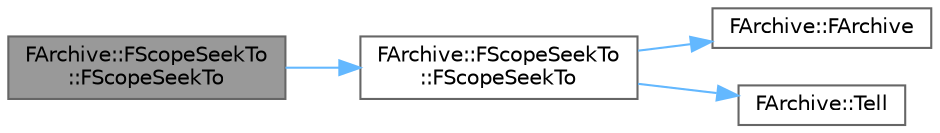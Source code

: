 digraph "FArchive::FScopeSeekTo::FScopeSeekTo"
{
 // INTERACTIVE_SVG=YES
 // LATEX_PDF_SIZE
  bgcolor="transparent";
  edge [fontname=Helvetica,fontsize=10,labelfontname=Helvetica,labelfontsize=10];
  node [fontname=Helvetica,fontsize=10,shape=box,height=0.2,width=0.4];
  rankdir="LR";
  Node1 [id="Node000001",label="FArchive::FScopeSeekTo\l::FScopeSeekTo",height=0.2,width=0.4,color="gray40", fillcolor="grey60", style="filled", fontcolor="black",tooltip=" "];
  Node1 -> Node2 [id="edge1_Node000001_Node000002",color="steelblue1",style="solid",tooltip=" "];
  Node2 [id="Node000002",label="FArchive::FScopeSeekTo\l::FScopeSeekTo",height=0.2,width=0.4,color="grey40", fillcolor="white", style="filled",URL="$d1/d1a/classFArchive_1_1FScopeSeekTo.html#ab8ed7e9a02bd0e6a09bb4baa952cef1b",tooltip=" "];
  Node2 -> Node3 [id="edge2_Node000002_Node000003",color="steelblue1",style="solid",tooltip=" "];
  Node3 [id="Node000003",label="FArchive::FArchive",height=0.2,width=0.4,color="grey40", fillcolor="white", style="filled",URL="$d0/df8/classFArchive.html#ad36f53e50855130b981a47560e7ed48c",tooltip=" "];
  Node2 -> Node4 [id="edge3_Node000002_Node000004",color="steelblue1",style="solid",tooltip=" "];
  Node4 [id="Node000004",label="FArchive::Tell",height=0.2,width=0.4,color="grey40", fillcolor="white", style="filled",URL="$d0/df8/classFArchive.html#a86d5a31696cbc64629c78d035a17f215",tooltip="Returns the current location within the backing data storage, which can possibly be passed to Seek la..."];
}
